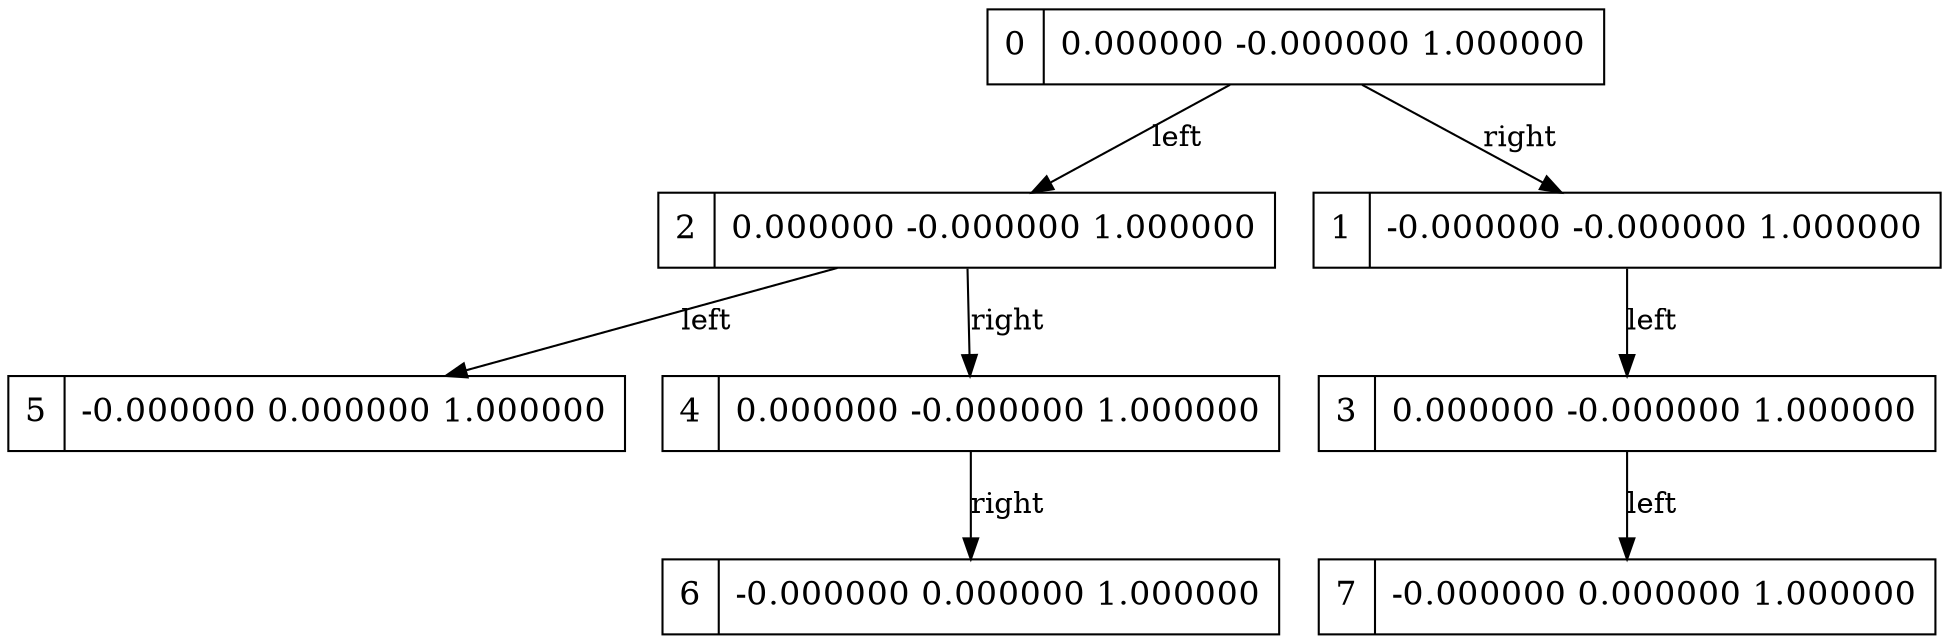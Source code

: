 digraph g { graph []; node [ fontsize="16" shape = "ellipse"]; edge [];"node0" [ label = "0 | 0.000000 -0.000000 1.000000 " shape = "record" ];"node2" [ label = "2 | 0.000000 -0.000000 1.000000 " shape = "record" ];"node5" [ label = "5 | -0.000000 0.000000 1.000000 " shape = "record" ];"node4" [ label = "4 | 0.000000 -0.000000 1.000000 " shape = "record" ];"node6" [ label = "6 | -0.000000 0.000000 1.000000 " shape = "record" ];"node1" [ label = "1 | -0.000000 -0.000000 1.000000 " shape = "record" ];"node3" [ label = "3 | 0.000000 -0.000000 1.000000 " shape = "record" ];"node7" [ label = "7 | -0.000000 0.000000 1.000000 " shape = "record" ];"node0"-> "node2" [ label = "left"];"node2"-> "node5" [ label = "left"];"node2"-> "node4" [ label = "right"];"node4"-> "node6" [ label = "right"];"node0"-> "node1" [ label = "right"];"node1"-> "node3" [ label = "left"];"node3"-> "node7" [ label = "left"];}